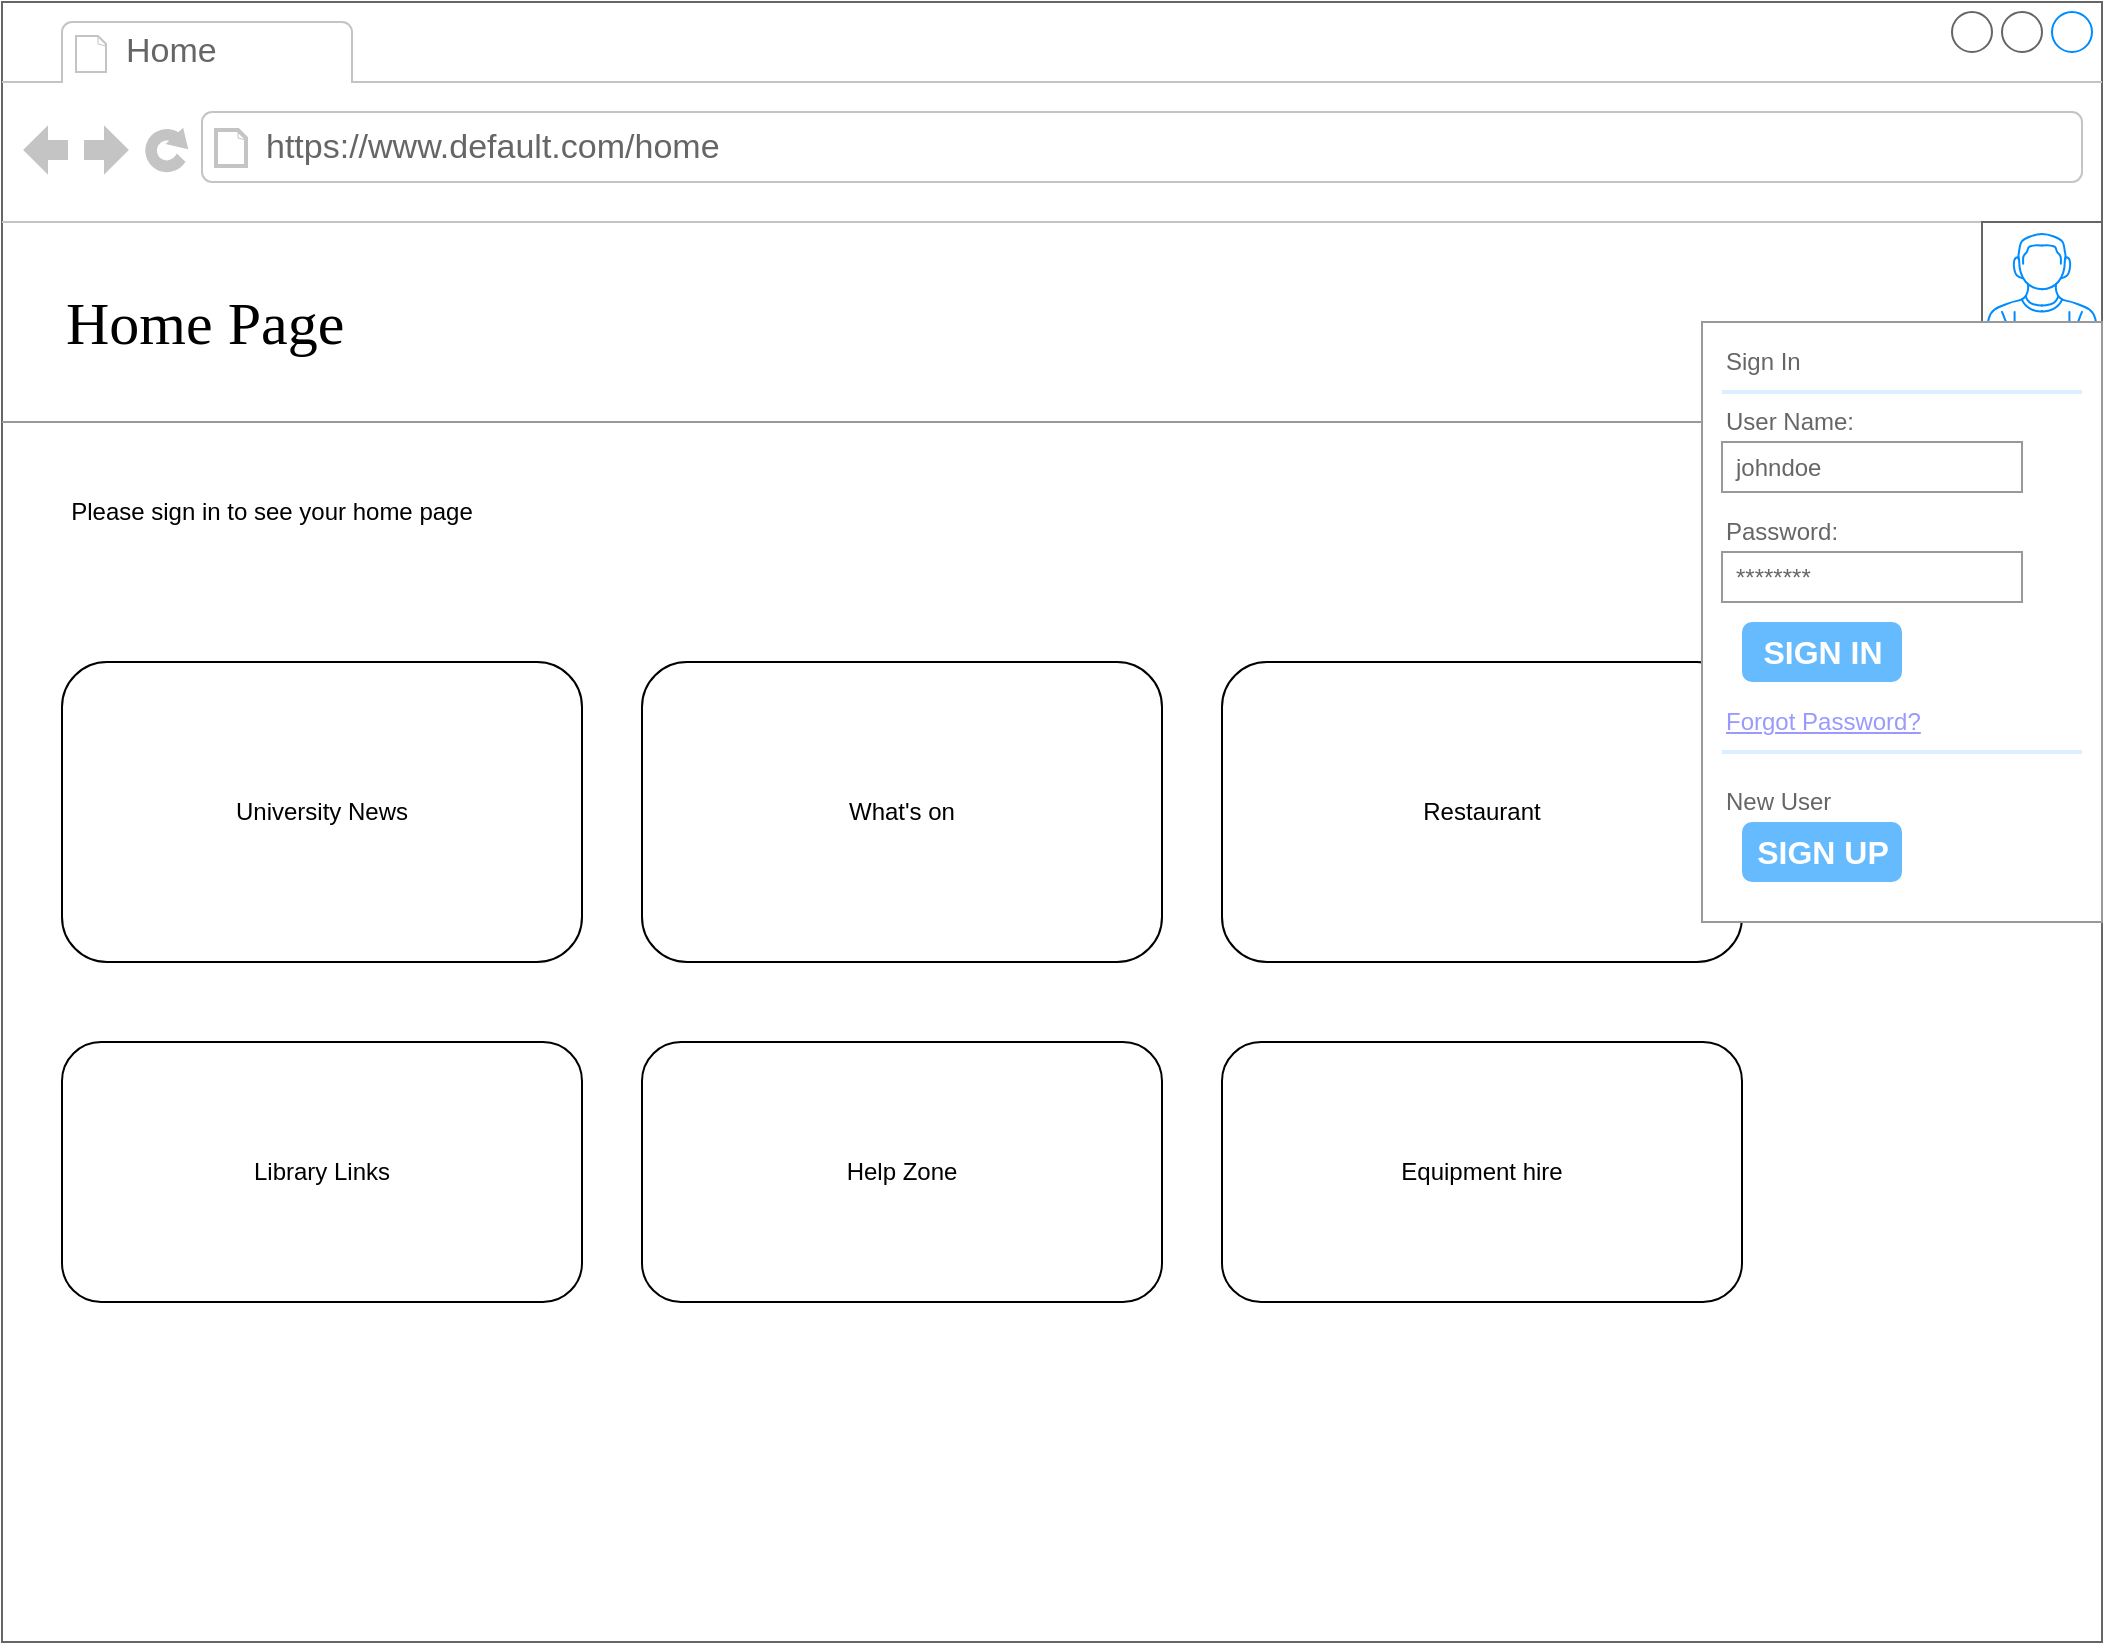<mxfile version="24.7.16" pages="6">
  <diagram name="Home page" id="2cc2dc42-3aac-f2a9-1cec-7a8b7cbee084">
    <mxGraphModel dx="1666" dy="747" grid="1" gridSize="10" guides="1" tooltips="1" connect="1" arrows="1" fold="1" page="1" pageScale="1" pageWidth="1100" pageHeight="850" background="none" math="0" shadow="0">
      <root>
        <mxCell id="0" />
        <mxCell id="1" parent="0" />
        <mxCell id="7026571954dc6520-1" value="" style="strokeWidth=1;shadow=0;dashed=0;align=center;html=1;shape=mxgraph.mockup.containers.browserWindow;rSize=0;strokeColor=#666666;mainText=,;recursiveResize=0;rounded=0;labelBackgroundColor=none;fontFamily=Verdana;fontSize=12" parent="1" vertex="1">
          <mxGeometry x="30" y="20" width="1050" height="820" as="geometry" />
        </mxCell>
        <mxCell id="7026571954dc6520-2" value="Home" style="strokeWidth=1;shadow=0;dashed=0;align=center;html=1;shape=mxgraph.mockup.containers.anchor;fontSize=17;fontColor=#666666;align=left;" parent="7026571954dc6520-1" vertex="1">
          <mxGeometry x="60" y="12" width="110" height="26" as="geometry" />
        </mxCell>
        <mxCell id="7026571954dc6520-3" value="https://www.default.com/home" style="strokeWidth=1;shadow=0;dashed=0;align=center;html=1;shape=mxgraph.mockup.containers.anchor;rSize=0;fontSize=17;fontColor=#666666;align=left;" parent="7026571954dc6520-1" vertex="1">
          <mxGeometry x="130" y="60" width="250" height="26" as="geometry" />
        </mxCell>
        <mxCell id="7026571954dc6520-4" value="Home Page" style="text;html=1;points=[];align=left;verticalAlign=top;spacingTop=-4;fontSize=30;fontFamily=Verdana" parent="7026571954dc6520-1" vertex="1">
          <mxGeometry x="30" y="140" width="340" height="50" as="geometry" />
        </mxCell>
        <mxCell id="7026571954dc6520-15" value="" style="verticalLabelPosition=bottom;shadow=0;dashed=0;align=center;html=1;verticalAlign=top;strokeWidth=1;shape=mxgraph.mockup.markup.line;strokeColor=#999999;rounded=0;labelBackgroundColor=none;fillColor=#ffffff;fontFamily=Verdana;fontSize=12;fontColor=#000000;" parent="7026571954dc6520-1" vertex="1">
          <mxGeometry y="200" width="1050" height="20" as="geometry" />
        </mxCell>
        <mxCell id="Br3FT2EpSXoQBTrajOmK-1" value="" style="verticalLabelPosition=bottom;shadow=0;dashed=0;align=center;html=1;verticalAlign=top;strokeWidth=1;shape=mxgraph.mockup.containers.userMale;strokeColor=#666666;strokeColor2=#008cff;" vertex="1" parent="7026571954dc6520-1">
          <mxGeometry x="990" y="110" width="60" height="50" as="geometry" />
        </mxCell>
        <mxCell id="Br3FT2EpSXoQBTrajOmK-16" value="Please sign in to see your home page" style="text;html=1;align=center;verticalAlign=middle;whiteSpace=wrap;rounded=0;" vertex="1" parent="7026571954dc6520-1">
          <mxGeometry x="30" y="240" width="210" height="30" as="geometry" />
        </mxCell>
        <mxCell id="Br3FT2EpSXoQBTrajOmK-18" value="University News" style="rounded=1;whiteSpace=wrap;html=1;" vertex="1" parent="7026571954dc6520-1">
          <mxGeometry x="30" y="330" width="260" height="150" as="geometry" />
        </mxCell>
        <mxCell id="Br3FT2EpSXoQBTrajOmK-19" value="What&#39;s on" style="rounded=1;whiteSpace=wrap;html=1;" vertex="1" parent="7026571954dc6520-1">
          <mxGeometry x="320" y="330" width="260" height="150" as="geometry" />
        </mxCell>
        <mxCell id="Br3FT2EpSXoQBTrajOmK-20" value="Restaurant" style="rounded=1;whiteSpace=wrap;html=1;" vertex="1" parent="7026571954dc6520-1">
          <mxGeometry x="610" y="330" width="260" height="150" as="geometry" />
        </mxCell>
        <mxCell id="Br3FT2EpSXoQBTrajOmK-21" value="Library Links" style="rounded=1;whiteSpace=wrap;html=1;" vertex="1" parent="7026571954dc6520-1">
          <mxGeometry x="30" y="520" width="260" height="130" as="geometry" />
        </mxCell>
        <mxCell id="Br3FT2EpSXoQBTrajOmK-3" value="" style="strokeWidth=1;shadow=0;dashed=0;align=center;html=1;shape=mxgraph.mockup.forms.rrect;rSize=0;strokeColor=#999999;fillColor=#ffffff;" vertex="1" parent="7026571954dc6520-1">
          <mxGeometry x="850" y="160" width="200" height="300" as="geometry" />
        </mxCell>
        <mxCell id="Br3FT2EpSXoQBTrajOmK-4" value="Sign In" style="strokeWidth=1;shadow=0;dashed=0;align=center;html=1;shape=mxgraph.mockup.forms.anchor;fontSize=12;fontColor=#666666;align=left;resizeWidth=1;spacingLeft=0;" vertex="1" parent="Br3FT2EpSXoQBTrajOmK-3">
          <mxGeometry width="100" height="20" relative="1" as="geometry">
            <mxPoint x="10" y="10" as="offset" />
          </mxGeometry>
        </mxCell>
        <mxCell id="Br3FT2EpSXoQBTrajOmK-5" value="" style="shape=line;strokeColor=#ddeeff;strokeWidth=2;html=1;resizeWidth=1;" vertex="1" parent="Br3FT2EpSXoQBTrajOmK-3">
          <mxGeometry width="180" height="10" relative="1" as="geometry">
            <mxPoint x="10" y="30" as="offset" />
          </mxGeometry>
        </mxCell>
        <mxCell id="Br3FT2EpSXoQBTrajOmK-6" value="User Name:" style="strokeWidth=1;shadow=0;dashed=0;align=center;html=1;shape=mxgraph.mockup.forms.anchor;fontSize=12;fontColor=#666666;align=left;resizeWidth=1;spacingLeft=0;" vertex="1" parent="Br3FT2EpSXoQBTrajOmK-3">
          <mxGeometry width="100" height="20" relative="1" as="geometry">
            <mxPoint x="10" y="40" as="offset" />
          </mxGeometry>
        </mxCell>
        <mxCell id="Br3FT2EpSXoQBTrajOmK-7" value="johndoe" style="strokeWidth=1;shadow=0;dashed=0;align=center;html=1;shape=mxgraph.mockup.forms.rrect;rSize=0;strokeColor=#999999;fontColor=#666666;align=left;spacingLeft=5;resizeWidth=1;" vertex="1" parent="Br3FT2EpSXoQBTrajOmK-3">
          <mxGeometry width="150" height="25" relative="1" as="geometry">
            <mxPoint x="10" y="60" as="offset" />
          </mxGeometry>
        </mxCell>
        <mxCell id="Br3FT2EpSXoQBTrajOmK-8" value="Password:" style="strokeWidth=1;shadow=0;dashed=0;align=center;html=1;shape=mxgraph.mockup.forms.anchor;fontSize=12;fontColor=#666666;align=left;resizeWidth=1;spacingLeft=0;" vertex="1" parent="Br3FT2EpSXoQBTrajOmK-3">
          <mxGeometry width="100" height="20" relative="1" as="geometry">
            <mxPoint x="10" y="95" as="offset" />
          </mxGeometry>
        </mxCell>
        <mxCell id="Br3FT2EpSXoQBTrajOmK-9" value="********" style="strokeWidth=1;shadow=0;dashed=0;align=center;html=1;shape=mxgraph.mockup.forms.rrect;rSize=0;strokeColor=#999999;fontColor=#666666;align=left;spacingLeft=5;resizeWidth=1;" vertex="1" parent="Br3FT2EpSXoQBTrajOmK-3">
          <mxGeometry width="150" height="25" relative="1" as="geometry">
            <mxPoint x="10" y="115" as="offset" />
          </mxGeometry>
        </mxCell>
        <mxCell id="Br3FT2EpSXoQBTrajOmK-10" value="SIGN IN" style="strokeWidth=1;shadow=0;dashed=0;align=center;html=1;shape=mxgraph.mockup.forms.rrect;rSize=5;strokeColor=none;fontColor=#ffffff;fillColor=#66bbff;fontSize=16;fontStyle=1;" vertex="1" parent="Br3FT2EpSXoQBTrajOmK-3">
          <mxGeometry y="1" width="80" height="30" relative="1" as="geometry">
            <mxPoint x="20" y="-150" as="offset" />
          </mxGeometry>
        </mxCell>
        <mxCell id="Br3FT2EpSXoQBTrajOmK-11" value="Forgot Password?" style="strokeWidth=1;shadow=0;dashed=0;align=center;html=1;shape=mxgraph.mockup.forms.anchor;fontSize=12;fontColor=#9999ff;align=left;spacingLeft=0;fontStyle=4;resizeWidth=1;" vertex="1" parent="Br3FT2EpSXoQBTrajOmK-3">
          <mxGeometry y="1" width="150" height="20" relative="1" as="geometry">
            <mxPoint x="10" y="-110" as="offset" />
          </mxGeometry>
        </mxCell>
        <mxCell id="Br3FT2EpSXoQBTrajOmK-12" value="" style="shape=line;strokeColor=#ddeeff;strokeWidth=2;html=1;resizeWidth=1;" vertex="1" parent="Br3FT2EpSXoQBTrajOmK-3">
          <mxGeometry y="1" width="180" height="10" relative="1" as="geometry">
            <mxPoint x="10" y="-90" as="offset" />
          </mxGeometry>
        </mxCell>
        <mxCell id="Br3FT2EpSXoQBTrajOmK-13" value="New User" style="strokeWidth=1;shadow=0;dashed=0;align=center;html=1;shape=mxgraph.mockup.forms.anchor;fontSize=12;fontColor=#666666;align=left;spacingLeft=0;resizeWidth=1;" vertex="1" parent="Br3FT2EpSXoQBTrajOmK-3">
          <mxGeometry y="1" width="150" height="20" relative="1" as="geometry">
            <mxPoint x="10" y="-70" as="offset" />
          </mxGeometry>
        </mxCell>
        <mxCell id="Br3FT2EpSXoQBTrajOmK-14" value="SIGN UP" style="strokeWidth=1;shadow=0;dashed=0;align=center;html=1;shape=mxgraph.mockup.forms.rrect;rSize=5;strokeColor=none;fontColor=#ffffff;fillColor=#66bbff;fontSize=16;fontStyle=1;" vertex="1" parent="Br3FT2EpSXoQBTrajOmK-3">
          <mxGeometry y="1" width="80" height="30" relative="1" as="geometry">
            <mxPoint x="20" y="-50" as="offset" />
          </mxGeometry>
        </mxCell>
        <mxCell id="Br3FT2EpSXoQBTrajOmK-22" value="Help Zone" style="rounded=1;whiteSpace=wrap;html=1;" vertex="1" parent="7026571954dc6520-1">
          <mxGeometry x="320" y="520" width="260" height="130" as="geometry" />
        </mxCell>
        <mxCell id="Br3FT2EpSXoQBTrajOmK-23" value="Equipment hire" style="rounded=1;whiteSpace=wrap;html=1;" vertex="1" parent="7026571954dc6520-1">
          <mxGeometry x="610" y="520" width="260" height="130" as="geometry" />
        </mxCell>
      </root>
    </mxGraphModel>
  </diagram>
  <diagram id="SG72ippzAXYGKkBExxVn" name="Student Home">
    <mxGraphModel dx="1666" dy="747" grid="1" gridSize="10" guides="1" tooltips="1" connect="1" arrows="1" fold="1" page="1" pageScale="1" pageWidth="827" pageHeight="1169" math="0" shadow="0">
      <root>
        <mxCell id="0" />
        <mxCell id="1" parent="0" />
        <mxCell id="vubs-H2cISsxrIheDBED-1" value="" style="strokeWidth=1;shadow=0;dashed=0;align=center;html=1;shape=mxgraph.mockup.containers.browserWindow;rSize=0;strokeColor=#666666;mainText=,;recursiveResize=0;rounded=0;labelBackgroundColor=none;fontFamily=Verdana;fontSize=12" vertex="1" parent="1">
          <mxGeometry x="30" y="20" width="1050" height="820" as="geometry" />
        </mxCell>
        <mxCell id="vubs-H2cISsxrIheDBED-2" value="Home" style="strokeWidth=1;shadow=0;dashed=0;align=center;html=1;shape=mxgraph.mockup.containers.anchor;fontSize=17;fontColor=#666666;align=left;" vertex="1" parent="vubs-H2cISsxrIheDBED-1">
          <mxGeometry x="60" y="12" width="110" height="26" as="geometry" />
        </mxCell>
        <mxCell id="vubs-H2cISsxrIheDBED-3" value="https://www.default.com/home" style="strokeWidth=1;shadow=0;dashed=0;align=center;html=1;shape=mxgraph.mockup.containers.anchor;rSize=0;fontSize=17;fontColor=#666666;align=left;" vertex="1" parent="vubs-H2cISsxrIheDBED-1">
          <mxGeometry x="130" y="60" width="250" height="26" as="geometry" />
        </mxCell>
        <mxCell id="vubs-H2cISsxrIheDBED-4" value="Student Home Page" style="text;html=1;points=[];align=left;verticalAlign=top;spacingTop=-4;fontSize=30;fontFamily=Verdana" vertex="1" parent="vubs-H2cISsxrIheDBED-1">
          <mxGeometry x="30" y="140" width="340" height="50" as="geometry" />
        </mxCell>
        <mxCell id="vubs-H2cISsxrIheDBED-5" value="" style="verticalLabelPosition=bottom;shadow=0;dashed=0;align=center;html=1;verticalAlign=top;strokeWidth=1;shape=mxgraph.mockup.markup.line;strokeColor=#999999;rounded=0;labelBackgroundColor=none;fillColor=#ffffff;fontFamily=Verdana;fontSize=12;fontColor=#000000;" vertex="1" parent="vubs-H2cISsxrIheDBED-1">
          <mxGeometry y="200" width="1050" height="20" as="geometry" />
        </mxCell>
        <mxCell id="vubs-H2cISsxrIheDBED-6" value="" style="verticalLabelPosition=bottom;shadow=0;dashed=0;align=center;html=1;verticalAlign=top;strokeWidth=1;shape=mxgraph.mockup.containers.userMale;strokeColor=#666666;strokeColor2=#008cff;" vertex="1" parent="vubs-H2cISsxrIheDBED-1">
          <mxGeometry x="990" y="110" width="60" height="50" as="geometry" />
        </mxCell>
        <mxCell id="vubs-H2cISsxrIheDBED-8" value="Enrolment" style="rounded=1;whiteSpace=wrap;html=1;" vertex="1" parent="vubs-H2cISsxrIheDBED-1">
          <mxGeometry x="30" y="330" width="260" height="150" as="geometry" />
        </mxCell>
        <mxCell id="vubs-H2cISsxrIheDBED-9" value="Module Registration" style="rounded=1;whiteSpace=wrap;html=1;" vertex="1" parent="vubs-H2cISsxrIheDBED-1">
          <mxGeometry x="320" y="330" width="260" height="150" as="geometry" />
        </mxCell>
        <mxCell id="vubs-H2cISsxrIheDBED-10" value="Module Results" style="rounded=1;whiteSpace=wrap;html=1;" vertex="1" parent="vubs-H2cISsxrIheDBED-1">
          <mxGeometry x="610" y="330" width="260" height="150" as="geometry" />
        </mxCell>
        <mxCell id="vubs-H2cISsxrIheDBED-11" value="Timetable" style="rounded=1;whiteSpace=wrap;html=1;" vertex="1" parent="vubs-H2cISsxrIheDBED-1">
          <mxGeometry x="30" y="520" width="260" height="130" as="geometry" />
        </mxCell>
        <mxCell id="vubs-H2cISsxrIheDBED-24" value="Help Zone" style="rounded=1;whiteSpace=wrap;html=1;" vertex="1" parent="vubs-H2cISsxrIheDBED-1">
          <mxGeometry x="320" y="520" width="260" height="130" as="geometry" />
        </mxCell>
        <mxCell id="vubs-H2cISsxrIheDBED-25" value="Equipment hire" style="rounded=1;whiteSpace=wrap;html=1;" vertex="1" parent="vubs-H2cISsxrIheDBED-1">
          <mxGeometry x="610" y="520" width="260" height="130" as="geometry" />
        </mxCell>
        <mxCell id="vubs-H2cISsxrIheDBED-26" value="Student_ID" style="text;html=1;align=center;verticalAlign=middle;whiteSpace=wrap;rounded=0;" vertex="1" parent="vubs-H2cISsxrIheDBED-1">
          <mxGeometry x="880" y="110" width="110" height="30" as="geometry" />
        </mxCell>
      </root>
    </mxGraphModel>
  </diagram>
  <diagram id="84-VK_t10keK44tuU_Mw" name="Enrolment">
    <mxGraphModel dx="1666" dy="747" grid="1" gridSize="10" guides="1" tooltips="1" connect="1" arrows="1" fold="1" page="1" pageScale="1" pageWidth="827" pageHeight="1169" math="0" shadow="0">
      <root>
        <mxCell id="0" />
        <mxCell id="1" parent="0" />
        <mxCell id="BVzmgQ_-JaUfaH0Mu-Ih-1" value="" style="strokeWidth=1;shadow=0;dashed=0;align=center;html=1;shape=mxgraph.mockup.containers.browserWindow;rSize=0;strokeColor=#666666;mainText=,;recursiveResize=0;rounded=0;labelBackgroundColor=none;fontFamily=Verdana;fontSize=12" vertex="1" parent="1">
          <mxGeometry x="30" y="20" width="1050" height="820" as="geometry" />
        </mxCell>
        <mxCell id="BVzmgQ_-JaUfaH0Mu-Ih-2" value="Home" style="strokeWidth=1;shadow=0;dashed=0;align=center;html=1;shape=mxgraph.mockup.containers.anchor;fontSize=17;fontColor=#666666;align=left;" vertex="1" parent="BVzmgQ_-JaUfaH0Mu-Ih-1">
          <mxGeometry x="60" y="12" width="110" height="26" as="geometry" />
        </mxCell>
        <mxCell id="BVzmgQ_-JaUfaH0Mu-Ih-3" value="https://www.default.com/enrolment" style="strokeWidth=1;shadow=0;dashed=0;align=center;html=1;shape=mxgraph.mockup.containers.anchor;rSize=0;fontSize=17;fontColor=#666666;align=left;" vertex="1" parent="BVzmgQ_-JaUfaH0Mu-Ih-1">
          <mxGeometry x="130" y="60" width="250" height="26" as="geometry" />
        </mxCell>
        <mxCell id="BVzmgQ_-JaUfaH0Mu-Ih-4" value="Student enrolment page" style="text;html=1;points=[];align=left;verticalAlign=top;spacingTop=-4;fontSize=30;fontFamily=Verdana" vertex="1" parent="BVzmgQ_-JaUfaH0Mu-Ih-1">
          <mxGeometry x="30" y="140" width="340" height="50" as="geometry" />
        </mxCell>
        <mxCell id="BVzmgQ_-JaUfaH0Mu-Ih-5" value="" style="verticalLabelPosition=bottom;shadow=0;dashed=0;align=center;html=1;verticalAlign=top;strokeWidth=1;shape=mxgraph.mockup.markup.line;strokeColor=#999999;rounded=0;labelBackgroundColor=none;fillColor=#ffffff;fontFamily=Verdana;fontSize=12;fontColor=#000000;" vertex="1" parent="BVzmgQ_-JaUfaH0Mu-Ih-1">
          <mxGeometry y="200" width="1050" height="20" as="geometry" />
        </mxCell>
        <mxCell id="BVzmgQ_-JaUfaH0Mu-Ih-6" value="" style="verticalLabelPosition=bottom;shadow=0;dashed=0;align=center;html=1;verticalAlign=top;strokeWidth=1;shape=mxgraph.mockup.containers.userMale;strokeColor=#666666;strokeColor2=#008cff;" vertex="1" parent="BVzmgQ_-JaUfaH0Mu-Ih-1">
          <mxGeometry x="990" y="110" width="60" height="50" as="geometry" />
        </mxCell>
        <mxCell id="BVzmgQ_-JaUfaH0Mu-Ih-13" value="Student_ID" style="text;html=1;align=center;verticalAlign=middle;whiteSpace=wrap;rounded=0;" vertex="1" parent="BVzmgQ_-JaUfaH0Mu-Ih-1">
          <mxGeometry x="880" y="110" width="110" height="30" as="geometry" />
        </mxCell>
        <mxCell id="BVzmgQ_-JaUfaH0Mu-Ih-15" value="Course" style="swimlane;strokeColor=#999999;swimlaneFillColor=#FFFFFF;fillColor=#ffffff;fontColor=#008CFF;fontStyle=0;childLayout=stackLayout;horizontal=1;startSize=30;horizontalStack=0;resizeParent=1;resizeParentMax=0;resizeLast=0;collapsible=0;marginBottom=0;whiteSpace=wrap;html=1;fontSize=17;" vertex="1" parent="BVzmgQ_-JaUfaH0Mu-Ih-1">
          <mxGeometry x="40" y="270" width="170" height="90" as="geometry" />
        </mxCell>
        <mxCell id="BVzmgQ_-JaUfaH0Mu-Ih-16" value="Computer Science" style="text;spacing=0;strokeColor=none;align=left;verticalAlign=middle;spacingLeft=7;spacingRight=10;overflow=hidden;points=[[0,0.5],[1,0.5]];portConstraint=eastwest;rotatable=0;whiteSpace=wrap;html=1;fillColor=none;fontColor=#666666;fontSize=17;" vertex="1" parent="BVzmgQ_-JaUfaH0Mu-Ih-15">
          <mxGeometry y="30" width="170" height="20" as="geometry" />
        </mxCell>
        <mxCell id="BVzmgQ_-JaUfaH0Mu-Ih-17" value="Cyber Security" style="text;spacing=0;strokeColor=none;align=left;verticalAlign=middle;spacingLeft=7;spacingRight=10;overflow=hidden;points=[[0,0.5],[1,0.5]];portConstraint=eastwest;rotatable=0;whiteSpace=wrap;html=1;rSize=5;fillColor=none;fontColor=#666666;fontSize=17;" vertex="1" parent="BVzmgQ_-JaUfaH0Mu-Ih-15">
          <mxGeometry y="50" width="170" height="20" as="geometry" />
        </mxCell>
        <mxCell id="BVzmgQ_-JaUfaH0Mu-Ih-18" value="Cyber Forensics" style="text;spacing=0;strokeColor=none;align=left;verticalAlign=middle;spacingLeft=7;spacingRight=10;overflow=hidden;points=[[0,0.5],[1,0.5]];portConstraint=eastwest;rotatable=0;whiteSpace=wrap;html=1;rSize=5;fillColor=#DDEEFF;fontColor=#666666;fontSize=17;" vertex="1" parent="BVzmgQ_-JaUfaH0Mu-Ih-15">
          <mxGeometry y="70" width="170" height="20" as="geometry" />
        </mxCell>
      </root>
    </mxGraphModel>
  </diagram>
  <diagram id="dm4zIHnkAe96Z-n64KG3" name="Module Registration">
    <mxGraphModel dx="1666" dy="747" grid="1" gridSize="10" guides="1" tooltips="1" connect="1" arrows="1" fold="1" page="1" pageScale="1" pageWidth="827" pageHeight="1169" math="0" shadow="0">
      <root>
        <mxCell id="0" />
        <mxCell id="1" parent="0" />
        <mxCell id="9WIS9DAFQE4-J6lnMf9j-1" value="" style="strokeWidth=1;shadow=0;dashed=0;align=center;html=1;shape=mxgraph.mockup.containers.browserWindow;rSize=0;strokeColor=#666666;mainText=,;recursiveResize=0;rounded=0;labelBackgroundColor=none;fontFamily=Verdana;fontSize=12" vertex="1" parent="1">
          <mxGeometry x="20" y="30" width="1050" height="820" as="geometry" />
        </mxCell>
        <mxCell id="9WIS9DAFQE4-J6lnMf9j-2" value="Home" style="strokeWidth=1;shadow=0;dashed=0;align=center;html=1;shape=mxgraph.mockup.containers.anchor;fontSize=17;fontColor=#666666;align=left;" vertex="1" parent="9WIS9DAFQE4-J6lnMf9j-1">
          <mxGeometry x="60" y="12" width="110" height="26" as="geometry" />
        </mxCell>
        <mxCell id="9WIS9DAFQE4-J6lnMf9j-3" value="https://www.default.com/Module_reg" style="strokeWidth=1;shadow=0;dashed=0;align=center;html=1;shape=mxgraph.mockup.containers.anchor;rSize=0;fontSize=17;fontColor=#666666;align=left;" vertex="1" parent="9WIS9DAFQE4-J6lnMf9j-1">
          <mxGeometry x="130" y="60" width="250" height="26" as="geometry" />
        </mxCell>
        <mxCell id="9WIS9DAFQE4-J6lnMf9j-4" value="Module Registration page" style="text;html=1;points=[];align=left;verticalAlign=top;spacingTop=-4;fontSize=30;fontFamily=Verdana" vertex="1" parent="9WIS9DAFQE4-J6lnMf9j-1">
          <mxGeometry x="30" y="140" width="400" height="50" as="geometry" />
        </mxCell>
        <mxCell id="9WIS9DAFQE4-J6lnMf9j-5" value="" style="verticalLabelPosition=bottom;shadow=0;dashed=0;align=center;html=1;verticalAlign=top;strokeWidth=1;shape=mxgraph.mockup.markup.line;strokeColor=#999999;rounded=0;labelBackgroundColor=none;fillColor=#ffffff;fontFamily=Verdana;fontSize=12;fontColor=#000000;" vertex="1" parent="9WIS9DAFQE4-J6lnMf9j-1">
          <mxGeometry y="200" width="1050" height="20" as="geometry" />
        </mxCell>
        <mxCell id="9WIS9DAFQE4-J6lnMf9j-6" value="" style="verticalLabelPosition=bottom;shadow=0;dashed=0;align=center;html=1;verticalAlign=top;strokeWidth=1;shape=mxgraph.mockup.containers.userMale;strokeColor=#666666;strokeColor2=#008cff;" vertex="1" parent="9WIS9DAFQE4-J6lnMf9j-1">
          <mxGeometry x="990" y="110" width="60" height="50" as="geometry" />
        </mxCell>
        <mxCell id="9WIS9DAFQE4-J6lnMf9j-7" value="Student_ID" style="text;html=1;align=center;verticalAlign=middle;whiteSpace=wrap;rounded=0;" vertex="1" parent="9WIS9DAFQE4-J6lnMf9j-1">
          <mxGeometry x="880" y="110" width="110" height="30" as="geometry" />
        </mxCell>
        <mxCell id="9WIS9DAFQE4-J6lnMf9j-8" value="Module Selection" style="swimlane;strokeColor=#999999;swimlaneFillColor=#FFFFFF;fillColor=#ffffff;fontColor=#008CFF;fontStyle=0;childLayout=stackLayout;horizontal=1;startSize=30;horizontalStack=0;resizeParent=1;resizeParentMax=0;resizeLast=0;collapsible=0;marginBottom=0;whiteSpace=wrap;html=1;fontSize=17;" vertex="1" parent="9WIS9DAFQE4-J6lnMf9j-1">
          <mxGeometry x="40" y="270" width="310" height="170" as="geometry" />
        </mxCell>
        <mxCell id="9WIS9DAFQE4-J6lnMf9j-9" value="Object Oriented Programming" style="text;spacing=0;strokeColor=none;align=left;verticalAlign=middle;spacingLeft=7;spacingRight=10;overflow=hidden;points=[[0,0.5],[1,0.5]];portConstraint=eastwest;rotatable=0;whiteSpace=wrap;html=1;fillColor=none;fontColor=#666666;fontSize=17;" vertex="1" parent="9WIS9DAFQE4-J6lnMf9j-8">
          <mxGeometry y="30" width="310" height="20" as="geometry" />
        </mxCell>
        <mxCell id="9WIS9DAFQE4-J6lnMf9j-10" value="Cyber Security Fundamentals" style="text;spacing=0;strokeColor=none;align=left;verticalAlign=middle;spacingLeft=7;spacingRight=10;overflow=hidden;points=[[0,0.5],[1,0.5]];portConstraint=eastwest;rotatable=0;whiteSpace=wrap;html=1;rSize=5;fillColor=none;fontColor=#666666;fontSize=17;" vertex="1" parent="9WIS9DAFQE4-J6lnMf9j-8">
          <mxGeometry y="50" width="310" height="20" as="geometry" />
        </mxCell>
        <mxCell id="9WIS9DAFQE4-J6lnMf9j-11" value="Maths for Computer Science" style="text;spacing=0;strokeColor=none;align=left;verticalAlign=middle;spacingLeft=7;spacingRight=10;overflow=hidden;points=[[0,0.5],[1,0.5]];portConstraint=eastwest;rotatable=0;whiteSpace=wrap;html=1;rSize=5;fillColor=#DDEEFF;fontColor=#666666;fontSize=17;" vertex="1" parent="9WIS9DAFQE4-J6lnMf9j-8">
          <mxGeometry y="70" width="310" height="20" as="geometry" />
        </mxCell>
        <mxCell id="9WIS9DAFQE4-J6lnMf9j-18" value="Module 4" style="text;spacing=0;strokeColor=none;align=left;verticalAlign=middle;spacingLeft=7;spacingRight=10;overflow=hidden;points=[[0,0.5],[1,0.5]];portConstraint=eastwest;rotatable=0;whiteSpace=wrap;html=1;rSize=5;fillColor=#DDEEFF;fontColor=#666666;fontSize=17;" vertex="1" parent="9WIS9DAFQE4-J6lnMf9j-8">
          <mxGeometry y="90" width="310" height="20" as="geometry" />
        </mxCell>
        <mxCell id="9WIS9DAFQE4-J6lnMf9j-19" value="Module 5" style="text;spacing=0;strokeColor=none;align=left;verticalAlign=middle;spacingLeft=7;spacingRight=10;overflow=hidden;points=[[0,0.5],[1,0.5]];portConstraint=eastwest;rotatable=0;whiteSpace=wrap;html=1;rSize=5;fillColor=#DDEEFF;fontColor=#666666;fontSize=17;" vertex="1" parent="9WIS9DAFQE4-J6lnMf9j-8">
          <mxGeometry y="110" width="310" height="20" as="geometry" />
        </mxCell>
        <mxCell id="9WIS9DAFQE4-J6lnMf9j-20" value="Module 6" style="text;spacing=0;strokeColor=none;align=left;verticalAlign=middle;spacingLeft=7;spacingRight=10;overflow=hidden;points=[[0,0.5],[1,0.5]];portConstraint=eastwest;rotatable=0;whiteSpace=wrap;html=1;rSize=5;fillColor=#DDEEFF;fontColor=#666666;fontSize=17;" vertex="1" parent="9WIS9DAFQE4-J6lnMf9j-8">
          <mxGeometry y="130" width="310" height="20" as="geometry" />
        </mxCell>
        <mxCell id="9WIS9DAFQE4-J6lnMf9j-21" value="Module 7" style="text;spacing=0;strokeColor=none;align=left;verticalAlign=middle;spacingLeft=7;spacingRight=10;overflow=hidden;points=[[0,0.5],[1,0.5]];portConstraint=eastwest;rotatable=0;whiteSpace=wrap;html=1;rSize=5;fillColor=#DDEEFF;fontColor=#666666;fontSize=17;" vertex="1" parent="9WIS9DAFQE4-J6lnMf9j-8">
          <mxGeometry y="150" width="310" height="20" as="geometry" />
        </mxCell>
        <mxCell id="9WIS9DAFQE4-J6lnMf9j-12" value="Course_Name" style="text;html=1;align=center;verticalAlign=middle;whiteSpace=wrap;rounded=0;" vertex="1" parent="9WIS9DAFQE4-J6lnMf9j-1">
          <mxGeometry x="40" y="220" width="100" height="30" as="geometry" />
        </mxCell>
        <mxCell id="9WIS9DAFQE4-J6lnMf9j-13" value="Selected Modules" style="swimlane;strokeColor=#999999;swimlaneFillColor=#FFFFFF;fillColor=#ffffff;fontColor=#008CFF;fontStyle=0;childLayout=stackLayout;horizontal=1;startSize=30;horizontalStack=0;resizeParent=1;resizeParentMax=0;resizeLast=0;collapsible=0;marginBottom=0;whiteSpace=wrap;html=1;fontSize=17;" vertex="1" parent="9WIS9DAFQE4-J6lnMf9j-1">
          <mxGeometry x="660" y="270" width="310" height="50" as="geometry" />
        </mxCell>
        <mxCell id="9WIS9DAFQE4-J6lnMf9j-14" value="Object Oriented Programming" style="text;spacing=0;strokeColor=none;align=left;verticalAlign=middle;spacingLeft=7;spacingRight=10;overflow=hidden;points=[[0,0.5],[1,0.5]];portConstraint=eastwest;rotatable=0;whiteSpace=wrap;html=1;fillColor=none;fontColor=#666666;fontSize=17;" vertex="1" parent="9WIS9DAFQE4-J6lnMf9j-13">
          <mxGeometry y="30" width="310" height="20" as="geometry" />
        </mxCell>
        <mxCell id="9WIS9DAFQE4-J6lnMf9j-17" value="&lt;div&gt;Current CATS: 15&lt;/div&gt;Required CATs: 120" style="rounded=0;whiteSpace=wrap;html=1;align=left;" vertex="1" parent="9WIS9DAFQE4-J6lnMf9j-1">
          <mxGeometry x="40" y="680" width="120" height="60" as="geometry" />
        </mxCell>
      </root>
    </mxGraphModel>
  </diagram>
  <diagram id="1vidkpo1wg4M3qe23LI-" name="Staff Home">
    <mxGraphModel dx="1666" dy="747" grid="1" gridSize="10" guides="1" tooltips="1" connect="1" arrows="1" fold="1" page="1" pageScale="1" pageWidth="827" pageHeight="1169" math="0" shadow="0">
      <root>
        <mxCell id="0" />
        <mxCell id="1" parent="0" />
        <mxCell id="Hb8Ee4vojK_faq9nH_4X-1" value="" style="strokeWidth=1;shadow=0;dashed=0;align=center;html=1;shape=mxgraph.mockup.containers.browserWindow;rSize=0;strokeColor=#666666;mainText=,;recursiveResize=0;rounded=0;labelBackgroundColor=none;fontFamily=Verdana;fontSize=12" vertex="1" parent="1">
          <mxGeometry x="30" y="20" width="1050" height="820" as="geometry" />
        </mxCell>
        <mxCell id="Hb8Ee4vojK_faq9nH_4X-2" value="Home" style="strokeWidth=1;shadow=0;dashed=0;align=center;html=1;shape=mxgraph.mockup.containers.anchor;fontSize=17;fontColor=#666666;align=left;" vertex="1" parent="Hb8Ee4vojK_faq9nH_4X-1">
          <mxGeometry x="60" y="12" width="110" height="26" as="geometry" />
        </mxCell>
        <mxCell id="Hb8Ee4vojK_faq9nH_4X-3" value="https://www.default.com/home" style="strokeWidth=1;shadow=0;dashed=0;align=center;html=1;shape=mxgraph.mockup.containers.anchor;rSize=0;fontSize=17;fontColor=#666666;align=left;" vertex="1" parent="Hb8Ee4vojK_faq9nH_4X-1">
          <mxGeometry x="130" y="60" width="250" height="26" as="geometry" />
        </mxCell>
        <mxCell id="Hb8Ee4vojK_faq9nH_4X-4" value="Staff Home Page" style="text;html=1;points=[];align=left;verticalAlign=top;spacingTop=-4;fontSize=30;fontFamily=Verdana" vertex="1" parent="Hb8Ee4vojK_faq9nH_4X-1">
          <mxGeometry x="30" y="140" width="340" height="50" as="geometry" />
        </mxCell>
        <mxCell id="Hb8Ee4vojK_faq9nH_4X-5" value="" style="verticalLabelPosition=bottom;shadow=0;dashed=0;align=center;html=1;verticalAlign=top;strokeWidth=1;shape=mxgraph.mockup.markup.line;strokeColor=#999999;rounded=0;labelBackgroundColor=none;fillColor=#ffffff;fontFamily=Verdana;fontSize=12;fontColor=#000000;" vertex="1" parent="Hb8Ee4vojK_faq9nH_4X-1">
          <mxGeometry y="200" width="1050" height="20" as="geometry" />
        </mxCell>
        <mxCell id="Hb8Ee4vojK_faq9nH_4X-6" value="" style="verticalLabelPosition=bottom;shadow=0;dashed=0;align=center;html=1;verticalAlign=top;strokeWidth=1;shape=mxgraph.mockup.containers.userMale;strokeColor=#666666;strokeColor2=#008cff;" vertex="1" parent="Hb8Ee4vojK_faq9nH_4X-1">
          <mxGeometry x="990" y="110" width="60" height="50" as="geometry" />
        </mxCell>
        <mxCell id="Hb8Ee4vojK_faq9nH_4X-7" value="Module Result Entry" style="rounded=1;whiteSpace=wrap;html=1;" vertex="1" parent="Hb8Ee4vojK_faq9nH_4X-1">
          <mxGeometry x="30" y="330" width="260" height="150" as="geometry" />
        </mxCell>
        <mxCell id="Hb8Ee4vojK_faq9nH_4X-8" value="Student Results" style="rounded=1;whiteSpace=wrap;html=1;" vertex="1" parent="Hb8Ee4vojK_faq9nH_4X-1">
          <mxGeometry x="320" y="330" width="260" height="150" as="geometry" />
        </mxCell>
        <mxCell id="Hb8Ee4vojK_faq9nH_4X-9" value="Courses" style="rounded=1;whiteSpace=wrap;html=1;" vertex="1" parent="Hb8Ee4vojK_faq9nH_4X-1">
          <mxGeometry x="610" y="330" width="260" height="150" as="geometry" />
        </mxCell>
        <mxCell id="Hb8Ee4vojK_faq9nH_4X-10" value="Timetable" style="rounded=1;whiteSpace=wrap;html=1;" vertex="1" parent="Hb8Ee4vojK_faq9nH_4X-1">
          <mxGeometry x="30" y="520" width="260" height="130" as="geometry" />
        </mxCell>
        <mxCell id="Hb8Ee4vojK_faq9nH_4X-11" value="Help Zone" style="rounded=1;whiteSpace=wrap;html=1;" vertex="1" parent="Hb8Ee4vojK_faq9nH_4X-1">
          <mxGeometry x="320" y="520" width="260" height="130" as="geometry" />
        </mxCell>
        <mxCell id="Hb8Ee4vojK_faq9nH_4X-12" value="Equipment hire" style="rounded=1;whiteSpace=wrap;html=1;" vertex="1" parent="Hb8Ee4vojK_faq9nH_4X-1">
          <mxGeometry x="610" y="520" width="260" height="130" as="geometry" />
        </mxCell>
        <mxCell id="Hb8Ee4vojK_faq9nH_4X-13" value="Staff_ID" style="text;html=1;align=center;verticalAlign=middle;whiteSpace=wrap;rounded=0;" vertex="1" parent="Hb8Ee4vojK_faq9nH_4X-1">
          <mxGeometry x="880" y="110" width="110" height="30" as="geometry" />
        </mxCell>
      </root>
    </mxGraphModel>
  </diagram>
  <diagram id="hoOPRxWGPf-av5oFqziP" name="Admin Home">
    <mxGraphModel dx="1666" dy="747" grid="1" gridSize="10" guides="1" tooltips="1" connect="1" arrows="1" fold="1" page="1" pageScale="1" pageWidth="827" pageHeight="1169" math="0" shadow="0">
      <root>
        <mxCell id="0" />
        <mxCell id="1" parent="0" />
        <mxCell id="JCTcN2gJSeRL-f814OXr-1" value="" style="strokeWidth=1;shadow=0;dashed=0;align=center;html=1;shape=mxgraph.mockup.containers.browserWindow;rSize=0;strokeColor=#666666;mainText=,;recursiveResize=0;rounded=0;labelBackgroundColor=none;fontFamily=Verdana;fontSize=12" vertex="1" parent="1">
          <mxGeometry x="30" y="20" width="1050" height="820" as="geometry" />
        </mxCell>
        <mxCell id="JCTcN2gJSeRL-f814OXr-2" value="Home" style="strokeWidth=1;shadow=0;dashed=0;align=center;html=1;shape=mxgraph.mockup.containers.anchor;fontSize=17;fontColor=#666666;align=left;" vertex="1" parent="JCTcN2gJSeRL-f814OXr-1">
          <mxGeometry x="60" y="12" width="110" height="26" as="geometry" />
        </mxCell>
        <mxCell id="JCTcN2gJSeRL-f814OXr-3" value="https://www.default.com/admin" style="strokeWidth=1;shadow=0;dashed=0;align=center;html=1;shape=mxgraph.mockup.containers.anchor;rSize=0;fontSize=17;fontColor=#666666;align=left;" vertex="1" parent="JCTcN2gJSeRL-f814OXr-1">
          <mxGeometry x="130" y="60" width="250" height="26" as="geometry" />
        </mxCell>
        <mxCell id="JCTcN2gJSeRL-f814OXr-4" value="Admin Home Page" style="text;html=1;points=[];align=left;verticalAlign=top;spacingTop=-4;fontSize=30;fontFamily=Verdana" vertex="1" parent="JCTcN2gJSeRL-f814OXr-1">
          <mxGeometry x="30" y="140" width="340" height="50" as="geometry" />
        </mxCell>
        <mxCell id="JCTcN2gJSeRL-f814OXr-5" value="" style="verticalLabelPosition=bottom;shadow=0;dashed=0;align=center;html=1;verticalAlign=top;strokeWidth=1;shape=mxgraph.mockup.markup.line;strokeColor=#999999;rounded=0;labelBackgroundColor=none;fillColor=#ffffff;fontFamily=Verdana;fontSize=12;fontColor=#000000;" vertex="1" parent="JCTcN2gJSeRL-f814OXr-1">
          <mxGeometry y="200" width="1050" height="20" as="geometry" />
        </mxCell>
        <mxCell id="JCTcN2gJSeRL-f814OXr-6" value="" style="verticalLabelPosition=bottom;shadow=0;dashed=0;align=center;html=1;verticalAlign=top;strokeWidth=1;shape=mxgraph.mockup.containers.userMale;strokeColor=#666666;strokeColor2=#008cff;" vertex="1" parent="JCTcN2gJSeRL-f814OXr-1">
          <mxGeometry x="990" y="110" width="60" height="50" as="geometry" />
        </mxCell>
        <mxCell id="JCTcN2gJSeRL-f814OXr-7" value="View all users" style="rounded=1;whiteSpace=wrap;html=1;" vertex="1" parent="JCTcN2gJSeRL-f814OXr-1">
          <mxGeometry x="30" y="330" width="260" height="150" as="geometry" />
        </mxCell>
        <mxCell id="JCTcN2gJSeRL-f814OXr-8" value="Add new users" style="rounded=1;whiteSpace=wrap;html=1;" vertex="1" parent="JCTcN2gJSeRL-f814OXr-1">
          <mxGeometry x="320" y="330" width="260" height="150" as="geometry" />
        </mxCell>
        <mxCell id="JCTcN2gJSeRL-f814OXr-9" value="Remove users" style="rounded=1;whiteSpace=wrap;html=1;" vertex="1" parent="JCTcN2gJSeRL-f814OXr-1">
          <mxGeometry x="610" y="330" width="260" height="150" as="geometry" />
        </mxCell>
        <mxCell id="JCTcN2gJSeRL-f814OXr-13" value="Admin_ID" style="text;html=1;align=center;verticalAlign=middle;whiteSpace=wrap;rounded=0;" vertex="1" parent="JCTcN2gJSeRL-f814OXr-1">
          <mxGeometry x="880" y="110" width="110" height="30" as="geometry" />
        </mxCell>
      </root>
    </mxGraphModel>
  </diagram>
</mxfile>
